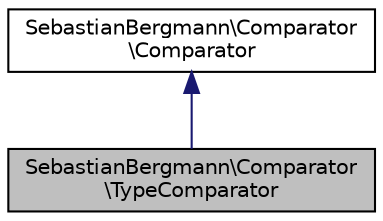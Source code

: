 digraph "SebastianBergmann\Comparator\TypeComparator"
{
  edge [fontname="Helvetica",fontsize="10",labelfontname="Helvetica",labelfontsize="10"];
  node [fontname="Helvetica",fontsize="10",shape=record];
  Node0 [label="SebastianBergmann\\Comparator\l\\TypeComparator",height=0.2,width=0.4,color="black", fillcolor="grey75", style="filled", fontcolor="black"];
  Node1 -> Node0 [dir="back",color="midnightblue",fontsize="10",style="solid",fontname="Helvetica"];
  Node1 [label="SebastianBergmann\\Comparator\l\\Comparator",height=0.2,width=0.4,color="black", fillcolor="white", style="filled",URL="$classSebastianBergmann_1_1Comparator_1_1Comparator.html"];
}

